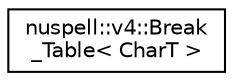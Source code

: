 digraph "Graphical Class Hierarchy"
{
 // LATEX_PDF_SIZE
  edge [fontname="Helvetica",fontsize="10",labelfontname="Helvetica",labelfontsize="10"];
  node [fontname="Helvetica",fontsize="10",shape=record];
  rankdir="LR";
  Node0 [label="nuspell::v4::Break\l_Table\< CharT \>",height=0.2,width=0.4,color="black", fillcolor="white", style="filled",URL="$classnuspell_1_1v4_1_1_break___table.html",tooltip=" "];
}
